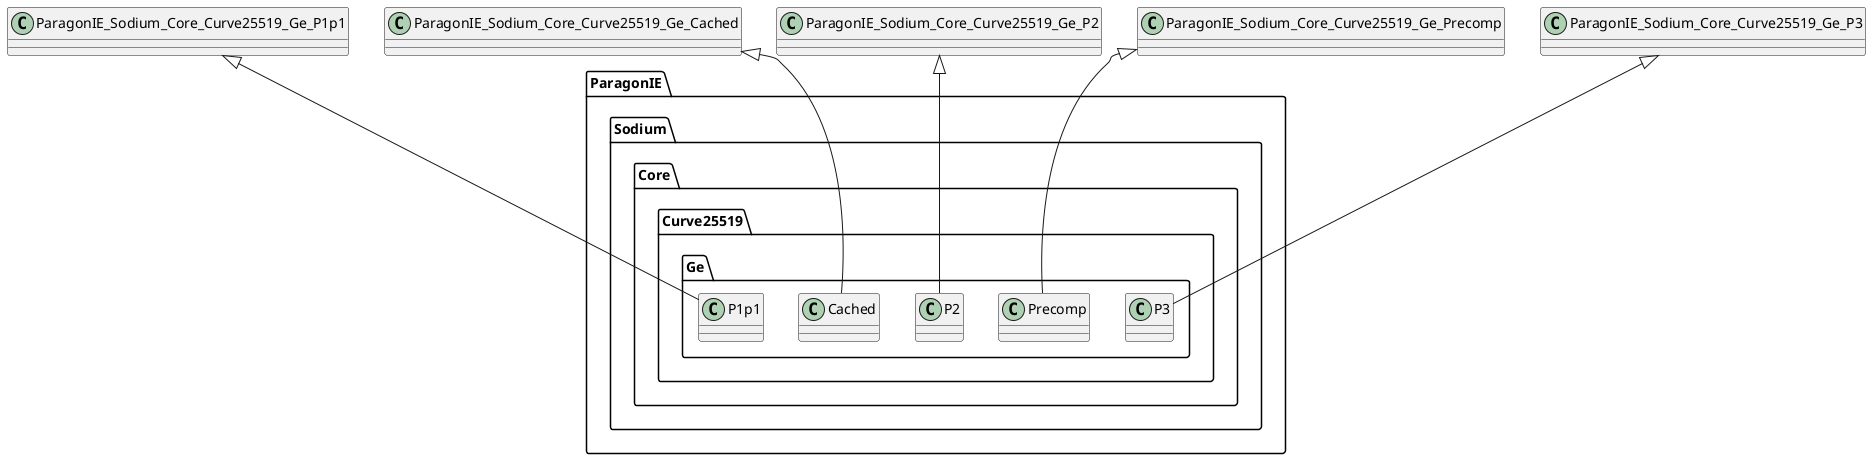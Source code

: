@startuml
class ParagonIE.Sodium.Core.Curve25519.Ge.P1p1
ParagonIE_Sodium_Core_Curve25519_Ge_P1p1 <|-- ParagonIE.Sodium.Core.Curve25519.Ge.P1p1

class ParagonIE.Sodium.Core.Curve25519.Ge.Cached
ParagonIE_Sodium_Core_Curve25519_Ge_Cached <|-- ParagonIE.Sodium.Core.Curve25519.Ge.Cached
class ParagonIE.Sodium.Core.Curve25519.Ge.P2
ParagonIE_Sodium_Core_Curve25519_Ge_P2 <|-- ParagonIE.Sodium.Core.Curve25519.Ge.P2
class ParagonIE.Sodium.Core.Curve25519.Ge.Precomp
ParagonIE_Sodium_Core_Curve25519_Ge_Precomp <|-- ParagonIE.Sodium.Core.Curve25519.Ge.Precomp
class ParagonIE.Sodium.Core.Curve25519.Ge.P3
ParagonIE_Sodium_Core_Curve25519_Ge_P3 <|-- ParagonIE.Sodium.Core.Curve25519.Ge.P3
@enduml
